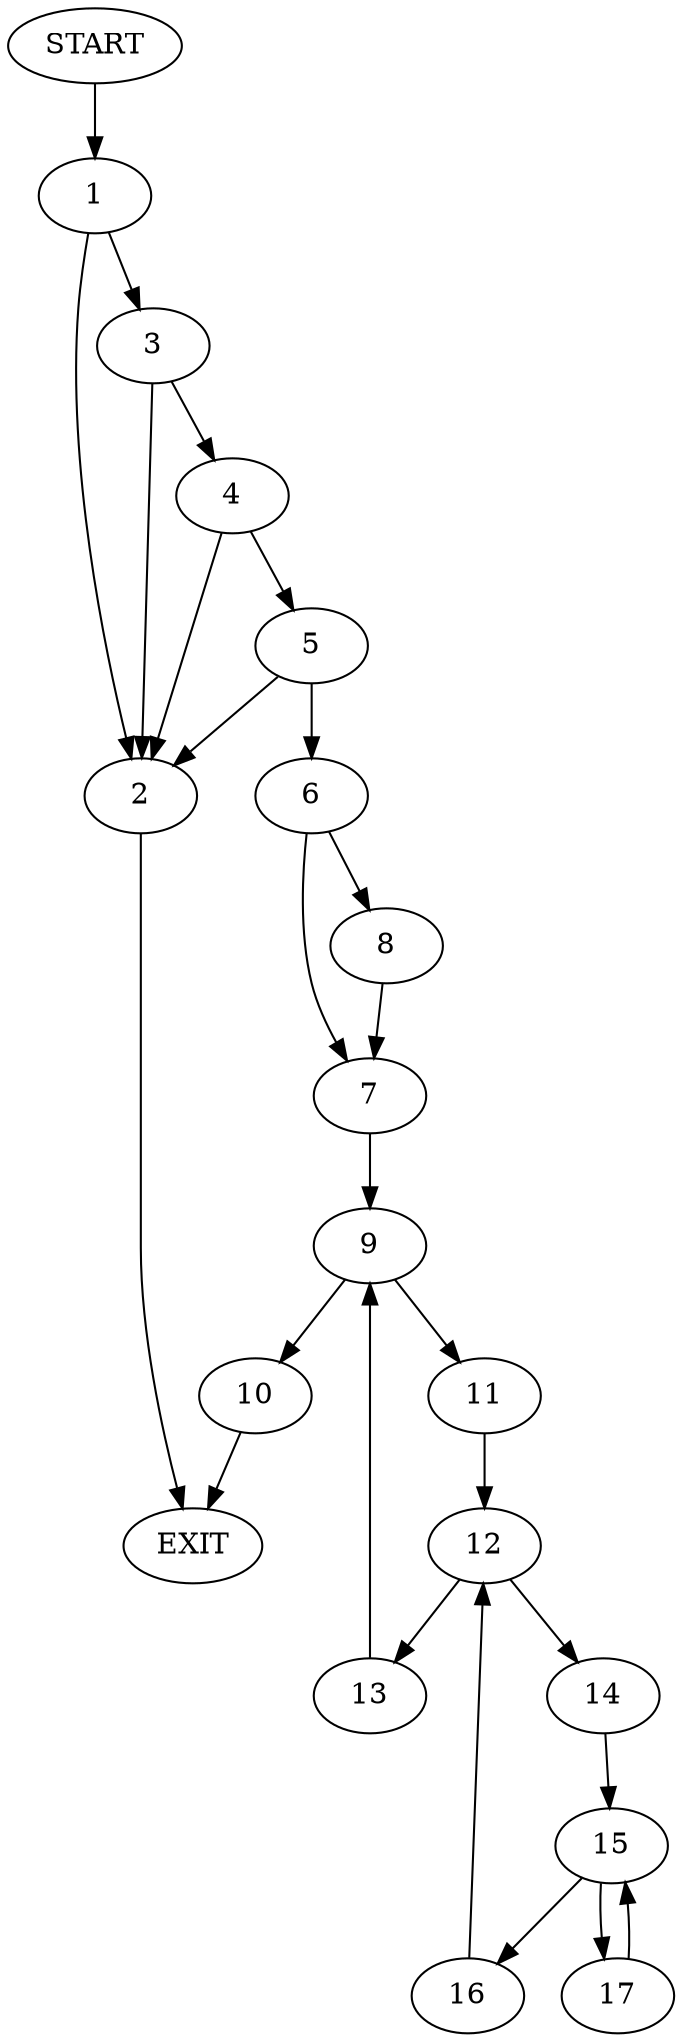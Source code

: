 digraph {
0 [label="START"]
18 [label="EXIT"]
0 -> 1
1 -> 2
1 -> 3
3 -> 4
3 -> 2
2 -> 18
4 -> 2
4 -> 5
5 -> 2
5 -> 6
6 -> 7
6 -> 8
7 -> 9
8 -> 7
9 -> 10
9 -> 11
10 -> 18
11 -> 12
12 -> 13
12 -> 14
14 -> 15
13 -> 9
15 -> 16
15 -> 17
16 -> 12
17 -> 15
}
